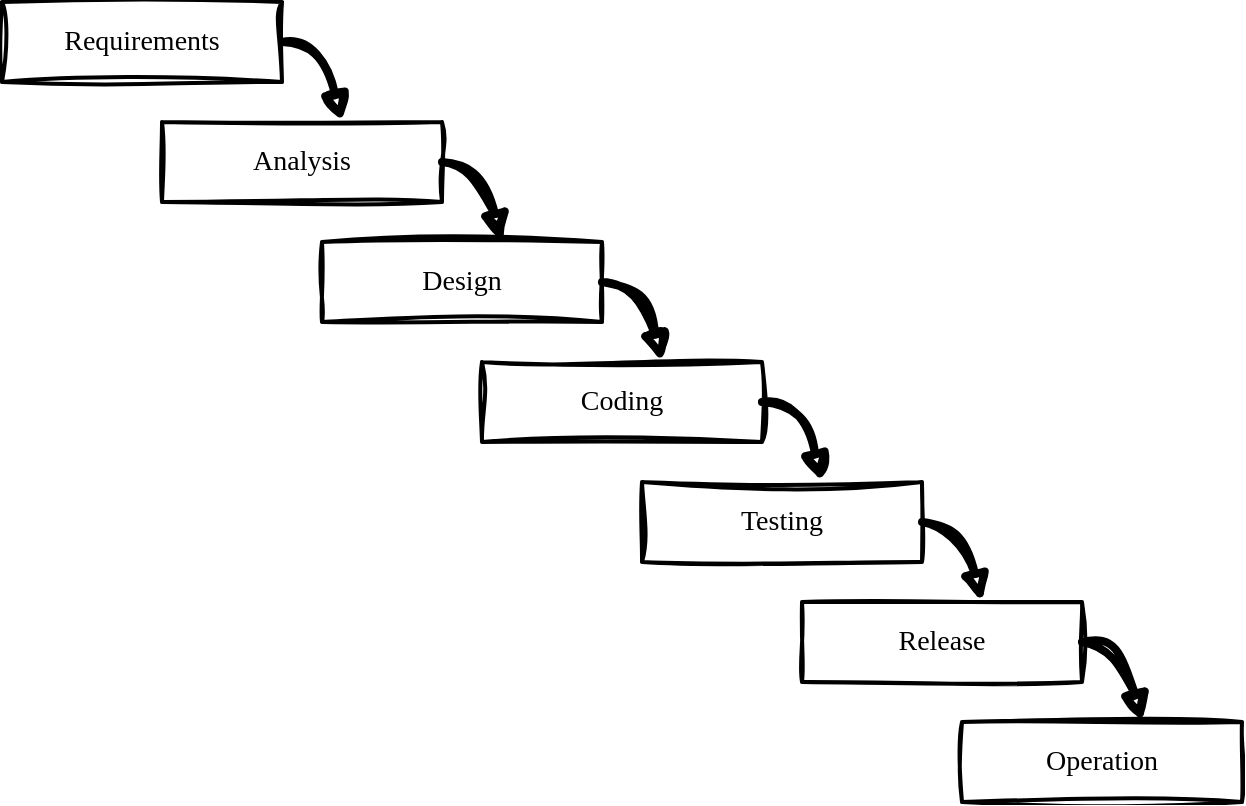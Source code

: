 <mxfile version="28.1.2">
  <diagram name="Page-1" id="yn507euPht28QzgaYiQ1">
    <mxGraphModel dx="1042" dy="834" grid="1" gridSize="10" guides="1" tooltips="1" connect="1" arrows="1" fold="1" page="1" pageScale="1" pageWidth="827" pageHeight="1169" math="0" shadow="0">
      <root>
        <mxCell id="0" />
        <mxCell id="1" parent="0" />
        <mxCell id="hrBbRlhsaCcnHXH5dRRE-1" value="&lt;span&gt;Requirements&lt;/span&gt;" style="rounded=0;whiteSpace=wrap;html=1;fontStyle=0;fontFamily=Lucida Console;fontSize=14;strokeWidth=2;miterlimit=4;shadow=0;sketch=1;curveFitting=1;jiggle=2;" vertex="1" parent="1">
          <mxGeometry x="40" y="40" width="140" height="40" as="geometry" />
        </mxCell>
        <mxCell id="hrBbRlhsaCcnHXH5dRRE-2" value="&lt;span&gt;Analysis&lt;/span&gt;" style="rounded=0;whiteSpace=wrap;html=1;fontStyle=0;fontFamily=Lucida Console;fontSize=14;strokeWidth=2;sketch=1;curveFitting=1;jiggle=2;" vertex="1" parent="1">
          <mxGeometry x="120" y="100" width="140" height="40" as="geometry" />
        </mxCell>
        <mxCell id="hrBbRlhsaCcnHXH5dRRE-4" value="&lt;span&gt;Design&lt;/span&gt;" style="rounded=0;whiteSpace=wrap;html=1;fontStyle=0;fontFamily=Lucida Console;fontSize=14;strokeWidth=2;sketch=1;curveFitting=1;jiggle=2;" vertex="1" parent="1">
          <mxGeometry x="200" y="160" width="140" height="40" as="geometry" />
        </mxCell>
        <mxCell id="hrBbRlhsaCcnHXH5dRRE-5" value="&lt;span&gt;Coding&lt;/span&gt;" style="rounded=0;whiteSpace=wrap;html=1;fontStyle=0;fontFamily=Lucida Console;fontSize=14;strokeWidth=2;sketch=1;curveFitting=1;jiggle=2;" vertex="1" parent="1">
          <mxGeometry x="280" y="220" width="140" height="40" as="geometry" />
        </mxCell>
        <mxCell id="hrBbRlhsaCcnHXH5dRRE-6" value="&lt;span&gt;Testing&lt;/span&gt;" style="rounded=0;whiteSpace=wrap;html=1;fontStyle=0;fontFamily=Lucida Console;fontSize=14;strokeWidth=2;sketch=1;curveFitting=1;jiggle=2;" vertex="1" parent="1">
          <mxGeometry x="360" y="280" width="140" height="40" as="geometry" />
        </mxCell>
        <mxCell id="hrBbRlhsaCcnHXH5dRRE-7" value="&lt;span&gt;Release&lt;/span&gt;" style="rounded=0;whiteSpace=wrap;html=1;fontStyle=0;fontFamily=Lucida Console;fontSize=14;strokeWidth=2;sketch=1;curveFitting=1;jiggle=2;" vertex="1" parent="1">
          <mxGeometry x="440" y="340" width="140" height="40" as="geometry" />
        </mxCell>
        <mxCell id="hrBbRlhsaCcnHXH5dRRE-8" value="&lt;span&gt;Operation&lt;/span&gt;" style="rounded=0;whiteSpace=wrap;html=1;fontStyle=0;fontFamily=Lucida Console;fontSize=14;strokeWidth=2;sketch=1;curveFitting=1;jiggle=2;" vertex="1" parent="1">
          <mxGeometry x="520" y="400" width="140" height="40" as="geometry" />
        </mxCell>
        <mxCell id="hrBbRlhsaCcnHXH5dRRE-18" value="" style="curved=1;endArrow=block;html=1;rounded=0;exitX=1;exitY=0.5;exitDx=0;exitDy=0;strokeWidth=4;endFill=1;entryX=0.643;entryY=0;entryDx=0;entryDy=0;entryPerimeter=0;sketch=1;curveFitting=1;jiggle=2;" edge="1" parent="1" source="hrBbRlhsaCcnHXH5dRRE-1" target="hrBbRlhsaCcnHXH5dRRE-2">
          <mxGeometry width="50" height="50" relative="1" as="geometry">
            <mxPoint x="330" y="100" as="sourcePoint" />
            <mxPoint x="380" y="50" as="targetPoint" />
            <Array as="points">
              <mxPoint x="200" y="60" />
            </Array>
          </mxGeometry>
        </mxCell>
        <mxCell id="hrBbRlhsaCcnHXH5dRRE-19" value="" style="curved=1;endArrow=block;html=1;rounded=0;exitX=1;exitY=0.5;exitDx=0;exitDy=0;strokeWidth=4;endFill=1;entryX=0.643;entryY=0;entryDx=0;entryDy=0;entryPerimeter=0;sketch=1;curveFitting=1;jiggle=2;" edge="1" parent="1">
          <mxGeometry width="50" height="50" relative="1" as="geometry">
            <mxPoint x="260" y="120" as="sourcePoint" />
            <mxPoint x="290" y="160" as="targetPoint" />
            <Array as="points">
              <mxPoint x="280" y="120" />
            </Array>
          </mxGeometry>
        </mxCell>
        <mxCell id="hrBbRlhsaCcnHXH5dRRE-20" value="" style="curved=1;endArrow=block;html=1;rounded=0;exitX=1;exitY=0.5;exitDx=0;exitDy=0;strokeWidth=4;endFill=1;entryX=0.643;entryY=0;entryDx=0;entryDy=0;entryPerimeter=0;sketch=1;curveFitting=1;jiggle=2;" edge="1" parent="1">
          <mxGeometry width="50" height="50" relative="1" as="geometry">
            <mxPoint x="340" y="180" as="sourcePoint" />
            <mxPoint x="370" y="220" as="targetPoint" />
            <Array as="points">
              <mxPoint x="360" y="180" />
            </Array>
          </mxGeometry>
        </mxCell>
        <mxCell id="hrBbRlhsaCcnHXH5dRRE-21" value="" style="curved=1;endArrow=block;html=1;rounded=0;exitX=1;exitY=0.5;exitDx=0;exitDy=0;strokeWidth=4;endFill=1;entryX=0.643;entryY=0;entryDx=0;entryDy=0;entryPerimeter=0;sketch=1;curveFitting=1;jiggle=2;" edge="1" parent="1">
          <mxGeometry width="50" height="50" relative="1" as="geometry">
            <mxPoint x="420" y="240" as="sourcePoint" />
            <mxPoint x="450" y="280" as="targetPoint" />
            <Array as="points">
              <mxPoint x="440" y="240" />
            </Array>
          </mxGeometry>
        </mxCell>
        <mxCell id="hrBbRlhsaCcnHXH5dRRE-22" value="" style="curved=1;endArrow=block;html=1;rounded=0;exitX=1;exitY=0.5;exitDx=0;exitDy=0;strokeWidth=4;endFill=1;entryX=0.643;entryY=0;entryDx=0;entryDy=0;entryPerimeter=0;sketch=1;curveFitting=1;jiggle=2;" edge="1" parent="1">
          <mxGeometry width="50" height="50" relative="1" as="geometry">
            <mxPoint x="500" y="300" as="sourcePoint" />
            <mxPoint x="530" y="340" as="targetPoint" />
            <Array as="points">
              <mxPoint x="520" y="300" />
            </Array>
          </mxGeometry>
        </mxCell>
        <mxCell id="hrBbRlhsaCcnHXH5dRRE-23" value="" style="curved=1;endArrow=block;html=1;rounded=0;exitX=1;exitY=0.5;exitDx=0;exitDy=0;strokeWidth=4;endFill=1;entryX=0.643;entryY=0;entryDx=0;entryDy=0;entryPerimeter=0;sketch=1;curveFitting=1;jiggle=2;" edge="1" parent="1">
          <mxGeometry width="50" height="50" relative="1" as="geometry">
            <mxPoint x="580" y="360" as="sourcePoint" />
            <mxPoint x="610" y="400" as="targetPoint" />
            <Array as="points">
              <mxPoint x="600" y="360" />
            </Array>
          </mxGeometry>
        </mxCell>
      </root>
    </mxGraphModel>
  </diagram>
</mxfile>
